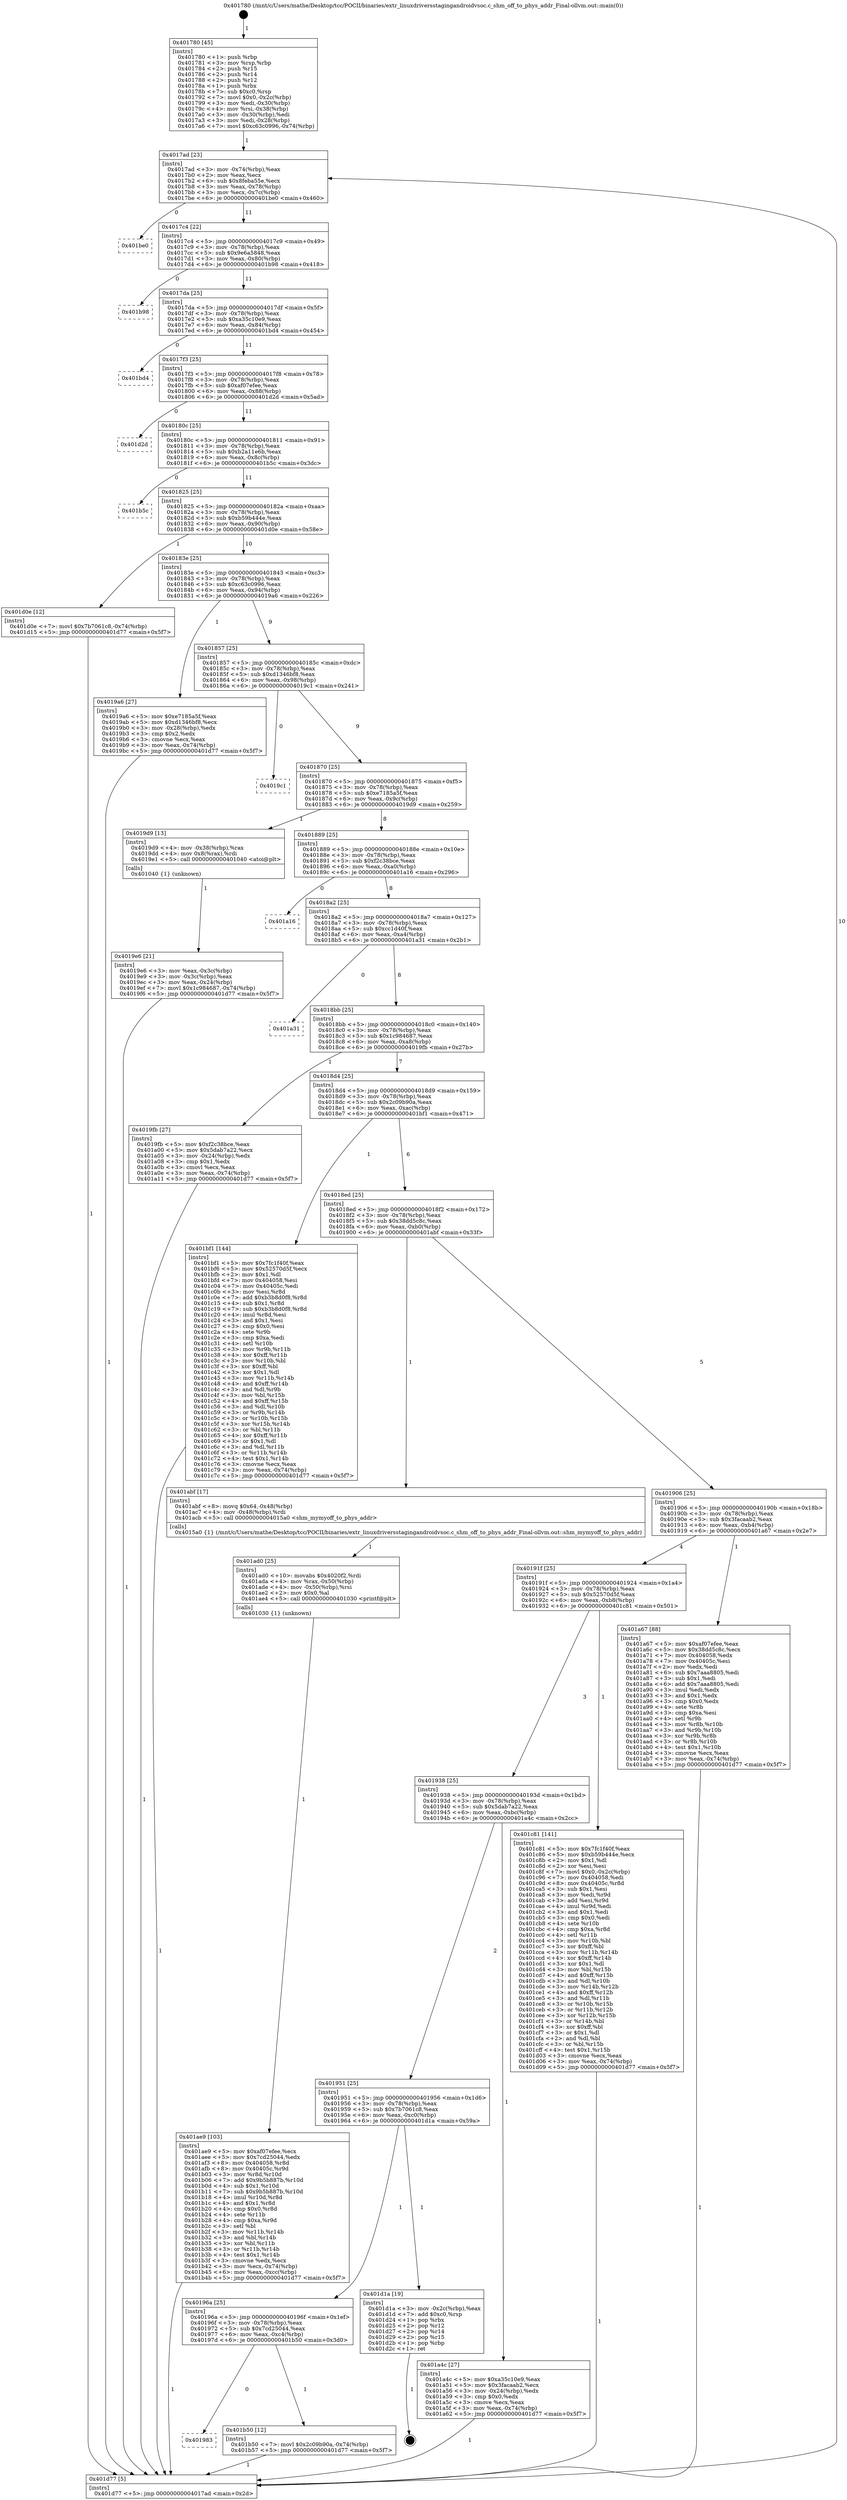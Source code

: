 digraph "0x401780" {
  label = "0x401780 (/mnt/c/Users/mathe/Desktop/tcc/POCII/binaries/extr_linuxdriversstagingandroidvsoc.c_shm_off_to_phys_addr_Final-ollvm.out::main(0))"
  labelloc = "t"
  node[shape=record]

  Entry [label="",width=0.3,height=0.3,shape=circle,fillcolor=black,style=filled]
  "0x4017ad" [label="{
     0x4017ad [23]\l
     | [instrs]\l
     &nbsp;&nbsp;0x4017ad \<+3\>: mov -0x74(%rbp),%eax\l
     &nbsp;&nbsp;0x4017b0 \<+2\>: mov %eax,%ecx\l
     &nbsp;&nbsp;0x4017b2 \<+6\>: sub $0x8feba55e,%ecx\l
     &nbsp;&nbsp;0x4017b8 \<+3\>: mov %eax,-0x78(%rbp)\l
     &nbsp;&nbsp;0x4017bb \<+3\>: mov %ecx,-0x7c(%rbp)\l
     &nbsp;&nbsp;0x4017be \<+6\>: je 0000000000401be0 \<main+0x460\>\l
  }"]
  "0x401be0" [label="{
     0x401be0\l
  }", style=dashed]
  "0x4017c4" [label="{
     0x4017c4 [22]\l
     | [instrs]\l
     &nbsp;&nbsp;0x4017c4 \<+5\>: jmp 00000000004017c9 \<main+0x49\>\l
     &nbsp;&nbsp;0x4017c9 \<+3\>: mov -0x78(%rbp),%eax\l
     &nbsp;&nbsp;0x4017cc \<+5\>: sub $0x9e6a5848,%eax\l
     &nbsp;&nbsp;0x4017d1 \<+3\>: mov %eax,-0x80(%rbp)\l
     &nbsp;&nbsp;0x4017d4 \<+6\>: je 0000000000401b98 \<main+0x418\>\l
  }"]
  Exit [label="",width=0.3,height=0.3,shape=circle,fillcolor=black,style=filled,peripheries=2]
  "0x401b98" [label="{
     0x401b98\l
  }", style=dashed]
  "0x4017da" [label="{
     0x4017da [25]\l
     | [instrs]\l
     &nbsp;&nbsp;0x4017da \<+5\>: jmp 00000000004017df \<main+0x5f\>\l
     &nbsp;&nbsp;0x4017df \<+3\>: mov -0x78(%rbp),%eax\l
     &nbsp;&nbsp;0x4017e2 \<+5\>: sub $0xa35c10e9,%eax\l
     &nbsp;&nbsp;0x4017e7 \<+6\>: mov %eax,-0x84(%rbp)\l
     &nbsp;&nbsp;0x4017ed \<+6\>: je 0000000000401bd4 \<main+0x454\>\l
  }"]
  "0x401983" [label="{
     0x401983\l
  }", style=dashed]
  "0x401bd4" [label="{
     0x401bd4\l
  }", style=dashed]
  "0x4017f3" [label="{
     0x4017f3 [25]\l
     | [instrs]\l
     &nbsp;&nbsp;0x4017f3 \<+5\>: jmp 00000000004017f8 \<main+0x78\>\l
     &nbsp;&nbsp;0x4017f8 \<+3\>: mov -0x78(%rbp),%eax\l
     &nbsp;&nbsp;0x4017fb \<+5\>: sub $0xaf07efee,%eax\l
     &nbsp;&nbsp;0x401800 \<+6\>: mov %eax,-0x88(%rbp)\l
     &nbsp;&nbsp;0x401806 \<+6\>: je 0000000000401d2d \<main+0x5ad\>\l
  }"]
  "0x401b50" [label="{
     0x401b50 [12]\l
     | [instrs]\l
     &nbsp;&nbsp;0x401b50 \<+7\>: movl $0x2c09b90a,-0x74(%rbp)\l
     &nbsp;&nbsp;0x401b57 \<+5\>: jmp 0000000000401d77 \<main+0x5f7\>\l
  }"]
  "0x401d2d" [label="{
     0x401d2d\l
  }", style=dashed]
  "0x40180c" [label="{
     0x40180c [25]\l
     | [instrs]\l
     &nbsp;&nbsp;0x40180c \<+5\>: jmp 0000000000401811 \<main+0x91\>\l
     &nbsp;&nbsp;0x401811 \<+3\>: mov -0x78(%rbp),%eax\l
     &nbsp;&nbsp;0x401814 \<+5\>: sub $0xb2a11e6b,%eax\l
     &nbsp;&nbsp;0x401819 \<+6\>: mov %eax,-0x8c(%rbp)\l
     &nbsp;&nbsp;0x40181f \<+6\>: je 0000000000401b5c \<main+0x3dc\>\l
  }"]
  "0x40196a" [label="{
     0x40196a [25]\l
     | [instrs]\l
     &nbsp;&nbsp;0x40196a \<+5\>: jmp 000000000040196f \<main+0x1ef\>\l
     &nbsp;&nbsp;0x40196f \<+3\>: mov -0x78(%rbp),%eax\l
     &nbsp;&nbsp;0x401972 \<+5\>: sub $0x7cd25044,%eax\l
     &nbsp;&nbsp;0x401977 \<+6\>: mov %eax,-0xc4(%rbp)\l
     &nbsp;&nbsp;0x40197d \<+6\>: je 0000000000401b50 \<main+0x3d0\>\l
  }"]
  "0x401b5c" [label="{
     0x401b5c\l
  }", style=dashed]
  "0x401825" [label="{
     0x401825 [25]\l
     | [instrs]\l
     &nbsp;&nbsp;0x401825 \<+5\>: jmp 000000000040182a \<main+0xaa\>\l
     &nbsp;&nbsp;0x40182a \<+3\>: mov -0x78(%rbp),%eax\l
     &nbsp;&nbsp;0x40182d \<+5\>: sub $0xb59b444e,%eax\l
     &nbsp;&nbsp;0x401832 \<+6\>: mov %eax,-0x90(%rbp)\l
     &nbsp;&nbsp;0x401838 \<+6\>: je 0000000000401d0e \<main+0x58e\>\l
  }"]
  "0x401d1a" [label="{
     0x401d1a [19]\l
     | [instrs]\l
     &nbsp;&nbsp;0x401d1a \<+3\>: mov -0x2c(%rbp),%eax\l
     &nbsp;&nbsp;0x401d1d \<+7\>: add $0xc0,%rsp\l
     &nbsp;&nbsp;0x401d24 \<+1\>: pop %rbx\l
     &nbsp;&nbsp;0x401d25 \<+2\>: pop %r12\l
     &nbsp;&nbsp;0x401d27 \<+2\>: pop %r14\l
     &nbsp;&nbsp;0x401d29 \<+2\>: pop %r15\l
     &nbsp;&nbsp;0x401d2b \<+1\>: pop %rbp\l
     &nbsp;&nbsp;0x401d2c \<+1\>: ret\l
  }"]
  "0x401d0e" [label="{
     0x401d0e [12]\l
     | [instrs]\l
     &nbsp;&nbsp;0x401d0e \<+7\>: movl $0x7b7061c8,-0x74(%rbp)\l
     &nbsp;&nbsp;0x401d15 \<+5\>: jmp 0000000000401d77 \<main+0x5f7\>\l
  }"]
  "0x40183e" [label="{
     0x40183e [25]\l
     | [instrs]\l
     &nbsp;&nbsp;0x40183e \<+5\>: jmp 0000000000401843 \<main+0xc3\>\l
     &nbsp;&nbsp;0x401843 \<+3\>: mov -0x78(%rbp),%eax\l
     &nbsp;&nbsp;0x401846 \<+5\>: sub $0xc63c0996,%eax\l
     &nbsp;&nbsp;0x40184b \<+6\>: mov %eax,-0x94(%rbp)\l
     &nbsp;&nbsp;0x401851 \<+6\>: je 00000000004019a6 \<main+0x226\>\l
  }"]
  "0x401ae9" [label="{
     0x401ae9 [103]\l
     | [instrs]\l
     &nbsp;&nbsp;0x401ae9 \<+5\>: mov $0xaf07efee,%ecx\l
     &nbsp;&nbsp;0x401aee \<+5\>: mov $0x7cd25044,%edx\l
     &nbsp;&nbsp;0x401af3 \<+8\>: mov 0x404058,%r8d\l
     &nbsp;&nbsp;0x401afb \<+8\>: mov 0x40405c,%r9d\l
     &nbsp;&nbsp;0x401b03 \<+3\>: mov %r8d,%r10d\l
     &nbsp;&nbsp;0x401b06 \<+7\>: add $0x9b5b887b,%r10d\l
     &nbsp;&nbsp;0x401b0d \<+4\>: sub $0x1,%r10d\l
     &nbsp;&nbsp;0x401b11 \<+7\>: sub $0x9b5b887b,%r10d\l
     &nbsp;&nbsp;0x401b18 \<+4\>: imul %r10d,%r8d\l
     &nbsp;&nbsp;0x401b1c \<+4\>: and $0x1,%r8d\l
     &nbsp;&nbsp;0x401b20 \<+4\>: cmp $0x0,%r8d\l
     &nbsp;&nbsp;0x401b24 \<+4\>: sete %r11b\l
     &nbsp;&nbsp;0x401b28 \<+4\>: cmp $0xa,%r9d\l
     &nbsp;&nbsp;0x401b2c \<+3\>: setl %bl\l
     &nbsp;&nbsp;0x401b2f \<+3\>: mov %r11b,%r14b\l
     &nbsp;&nbsp;0x401b32 \<+3\>: and %bl,%r14b\l
     &nbsp;&nbsp;0x401b35 \<+3\>: xor %bl,%r11b\l
     &nbsp;&nbsp;0x401b38 \<+3\>: or %r11b,%r14b\l
     &nbsp;&nbsp;0x401b3b \<+4\>: test $0x1,%r14b\l
     &nbsp;&nbsp;0x401b3f \<+3\>: cmovne %edx,%ecx\l
     &nbsp;&nbsp;0x401b42 \<+3\>: mov %ecx,-0x74(%rbp)\l
     &nbsp;&nbsp;0x401b45 \<+6\>: mov %eax,-0xcc(%rbp)\l
     &nbsp;&nbsp;0x401b4b \<+5\>: jmp 0000000000401d77 \<main+0x5f7\>\l
  }"]
  "0x4019a6" [label="{
     0x4019a6 [27]\l
     | [instrs]\l
     &nbsp;&nbsp;0x4019a6 \<+5\>: mov $0xe7185a5f,%eax\l
     &nbsp;&nbsp;0x4019ab \<+5\>: mov $0xd1346bf8,%ecx\l
     &nbsp;&nbsp;0x4019b0 \<+3\>: mov -0x28(%rbp),%edx\l
     &nbsp;&nbsp;0x4019b3 \<+3\>: cmp $0x2,%edx\l
     &nbsp;&nbsp;0x4019b6 \<+3\>: cmovne %ecx,%eax\l
     &nbsp;&nbsp;0x4019b9 \<+3\>: mov %eax,-0x74(%rbp)\l
     &nbsp;&nbsp;0x4019bc \<+5\>: jmp 0000000000401d77 \<main+0x5f7\>\l
  }"]
  "0x401857" [label="{
     0x401857 [25]\l
     | [instrs]\l
     &nbsp;&nbsp;0x401857 \<+5\>: jmp 000000000040185c \<main+0xdc\>\l
     &nbsp;&nbsp;0x40185c \<+3\>: mov -0x78(%rbp),%eax\l
     &nbsp;&nbsp;0x40185f \<+5\>: sub $0xd1346bf8,%eax\l
     &nbsp;&nbsp;0x401864 \<+6\>: mov %eax,-0x98(%rbp)\l
     &nbsp;&nbsp;0x40186a \<+6\>: je 00000000004019c1 \<main+0x241\>\l
  }"]
  "0x401d77" [label="{
     0x401d77 [5]\l
     | [instrs]\l
     &nbsp;&nbsp;0x401d77 \<+5\>: jmp 00000000004017ad \<main+0x2d\>\l
  }"]
  "0x401780" [label="{
     0x401780 [45]\l
     | [instrs]\l
     &nbsp;&nbsp;0x401780 \<+1\>: push %rbp\l
     &nbsp;&nbsp;0x401781 \<+3\>: mov %rsp,%rbp\l
     &nbsp;&nbsp;0x401784 \<+2\>: push %r15\l
     &nbsp;&nbsp;0x401786 \<+2\>: push %r14\l
     &nbsp;&nbsp;0x401788 \<+2\>: push %r12\l
     &nbsp;&nbsp;0x40178a \<+1\>: push %rbx\l
     &nbsp;&nbsp;0x40178b \<+7\>: sub $0xc0,%rsp\l
     &nbsp;&nbsp;0x401792 \<+7\>: movl $0x0,-0x2c(%rbp)\l
     &nbsp;&nbsp;0x401799 \<+3\>: mov %edi,-0x30(%rbp)\l
     &nbsp;&nbsp;0x40179c \<+4\>: mov %rsi,-0x38(%rbp)\l
     &nbsp;&nbsp;0x4017a0 \<+3\>: mov -0x30(%rbp),%edi\l
     &nbsp;&nbsp;0x4017a3 \<+3\>: mov %edi,-0x28(%rbp)\l
     &nbsp;&nbsp;0x4017a6 \<+7\>: movl $0xc63c0996,-0x74(%rbp)\l
  }"]
  "0x401ad0" [label="{
     0x401ad0 [25]\l
     | [instrs]\l
     &nbsp;&nbsp;0x401ad0 \<+10\>: movabs $0x4020f2,%rdi\l
     &nbsp;&nbsp;0x401ada \<+4\>: mov %rax,-0x50(%rbp)\l
     &nbsp;&nbsp;0x401ade \<+4\>: mov -0x50(%rbp),%rsi\l
     &nbsp;&nbsp;0x401ae2 \<+2\>: mov $0x0,%al\l
     &nbsp;&nbsp;0x401ae4 \<+5\>: call 0000000000401030 \<printf@plt\>\l
     | [calls]\l
     &nbsp;&nbsp;0x401030 \{1\} (unknown)\l
  }"]
  "0x4019c1" [label="{
     0x4019c1\l
  }", style=dashed]
  "0x401870" [label="{
     0x401870 [25]\l
     | [instrs]\l
     &nbsp;&nbsp;0x401870 \<+5\>: jmp 0000000000401875 \<main+0xf5\>\l
     &nbsp;&nbsp;0x401875 \<+3\>: mov -0x78(%rbp),%eax\l
     &nbsp;&nbsp;0x401878 \<+5\>: sub $0xe7185a5f,%eax\l
     &nbsp;&nbsp;0x40187d \<+6\>: mov %eax,-0x9c(%rbp)\l
     &nbsp;&nbsp;0x401883 \<+6\>: je 00000000004019d9 \<main+0x259\>\l
  }"]
  "0x401951" [label="{
     0x401951 [25]\l
     | [instrs]\l
     &nbsp;&nbsp;0x401951 \<+5\>: jmp 0000000000401956 \<main+0x1d6\>\l
     &nbsp;&nbsp;0x401956 \<+3\>: mov -0x78(%rbp),%eax\l
     &nbsp;&nbsp;0x401959 \<+5\>: sub $0x7b7061c8,%eax\l
     &nbsp;&nbsp;0x40195e \<+6\>: mov %eax,-0xc0(%rbp)\l
     &nbsp;&nbsp;0x401964 \<+6\>: je 0000000000401d1a \<main+0x59a\>\l
  }"]
  "0x4019d9" [label="{
     0x4019d9 [13]\l
     | [instrs]\l
     &nbsp;&nbsp;0x4019d9 \<+4\>: mov -0x38(%rbp),%rax\l
     &nbsp;&nbsp;0x4019dd \<+4\>: mov 0x8(%rax),%rdi\l
     &nbsp;&nbsp;0x4019e1 \<+5\>: call 0000000000401040 \<atoi@plt\>\l
     | [calls]\l
     &nbsp;&nbsp;0x401040 \{1\} (unknown)\l
  }"]
  "0x401889" [label="{
     0x401889 [25]\l
     | [instrs]\l
     &nbsp;&nbsp;0x401889 \<+5\>: jmp 000000000040188e \<main+0x10e\>\l
     &nbsp;&nbsp;0x40188e \<+3\>: mov -0x78(%rbp),%eax\l
     &nbsp;&nbsp;0x401891 \<+5\>: sub $0xf2c38bce,%eax\l
     &nbsp;&nbsp;0x401896 \<+6\>: mov %eax,-0xa0(%rbp)\l
     &nbsp;&nbsp;0x40189c \<+6\>: je 0000000000401a16 \<main+0x296\>\l
  }"]
  "0x4019e6" [label="{
     0x4019e6 [21]\l
     | [instrs]\l
     &nbsp;&nbsp;0x4019e6 \<+3\>: mov %eax,-0x3c(%rbp)\l
     &nbsp;&nbsp;0x4019e9 \<+3\>: mov -0x3c(%rbp),%eax\l
     &nbsp;&nbsp;0x4019ec \<+3\>: mov %eax,-0x24(%rbp)\l
     &nbsp;&nbsp;0x4019ef \<+7\>: movl $0x1c984687,-0x74(%rbp)\l
     &nbsp;&nbsp;0x4019f6 \<+5\>: jmp 0000000000401d77 \<main+0x5f7\>\l
  }"]
  "0x401a4c" [label="{
     0x401a4c [27]\l
     | [instrs]\l
     &nbsp;&nbsp;0x401a4c \<+5\>: mov $0xa35c10e9,%eax\l
     &nbsp;&nbsp;0x401a51 \<+5\>: mov $0x3facaab2,%ecx\l
     &nbsp;&nbsp;0x401a56 \<+3\>: mov -0x24(%rbp),%edx\l
     &nbsp;&nbsp;0x401a59 \<+3\>: cmp $0x0,%edx\l
     &nbsp;&nbsp;0x401a5c \<+3\>: cmove %ecx,%eax\l
     &nbsp;&nbsp;0x401a5f \<+3\>: mov %eax,-0x74(%rbp)\l
     &nbsp;&nbsp;0x401a62 \<+5\>: jmp 0000000000401d77 \<main+0x5f7\>\l
  }"]
  "0x401a16" [label="{
     0x401a16\l
  }", style=dashed]
  "0x4018a2" [label="{
     0x4018a2 [25]\l
     | [instrs]\l
     &nbsp;&nbsp;0x4018a2 \<+5\>: jmp 00000000004018a7 \<main+0x127\>\l
     &nbsp;&nbsp;0x4018a7 \<+3\>: mov -0x78(%rbp),%eax\l
     &nbsp;&nbsp;0x4018aa \<+5\>: sub $0xcc1d40f,%eax\l
     &nbsp;&nbsp;0x4018af \<+6\>: mov %eax,-0xa4(%rbp)\l
     &nbsp;&nbsp;0x4018b5 \<+6\>: je 0000000000401a31 \<main+0x2b1\>\l
  }"]
  "0x401938" [label="{
     0x401938 [25]\l
     | [instrs]\l
     &nbsp;&nbsp;0x401938 \<+5\>: jmp 000000000040193d \<main+0x1bd\>\l
     &nbsp;&nbsp;0x40193d \<+3\>: mov -0x78(%rbp),%eax\l
     &nbsp;&nbsp;0x401940 \<+5\>: sub $0x5dab7a22,%eax\l
     &nbsp;&nbsp;0x401945 \<+6\>: mov %eax,-0xbc(%rbp)\l
     &nbsp;&nbsp;0x40194b \<+6\>: je 0000000000401a4c \<main+0x2cc\>\l
  }"]
  "0x401a31" [label="{
     0x401a31\l
  }", style=dashed]
  "0x4018bb" [label="{
     0x4018bb [25]\l
     | [instrs]\l
     &nbsp;&nbsp;0x4018bb \<+5\>: jmp 00000000004018c0 \<main+0x140\>\l
     &nbsp;&nbsp;0x4018c0 \<+3\>: mov -0x78(%rbp),%eax\l
     &nbsp;&nbsp;0x4018c3 \<+5\>: sub $0x1c984687,%eax\l
     &nbsp;&nbsp;0x4018c8 \<+6\>: mov %eax,-0xa8(%rbp)\l
     &nbsp;&nbsp;0x4018ce \<+6\>: je 00000000004019fb \<main+0x27b\>\l
  }"]
  "0x401c81" [label="{
     0x401c81 [141]\l
     | [instrs]\l
     &nbsp;&nbsp;0x401c81 \<+5\>: mov $0x7fc1f40f,%eax\l
     &nbsp;&nbsp;0x401c86 \<+5\>: mov $0xb59b444e,%ecx\l
     &nbsp;&nbsp;0x401c8b \<+2\>: mov $0x1,%dl\l
     &nbsp;&nbsp;0x401c8d \<+2\>: xor %esi,%esi\l
     &nbsp;&nbsp;0x401c8f \<+7\>: movl $0x0,-0x2c(%rbp)\l
     &nbsp;&nbsp;0x401c96 \<+7\>: mov 0x404058,%edi\l
     &nbsp;&nbsp;0x401c9d \<+8\>: mov 0x40405c,%r8d\l
     &nbsp;&nbsp;0x401ca5 \<+3\>: sub $0x1,%esi\l
     &nbsp;&nbsp;0x401ca8 \<+3\>: mov %edi,%r9d\l
     &nbsp;&nbsp;0x401cab \<+3\>: add %esi,%r9d\l
     &nbsp;&nbsp;0x401cae \<+4\>: imul %r9d,%edi\l
     &nbsp;&nbsp;0x401cb2 \<+3\>: and $0x1,%edi\l
     &nbsp;&nbsp;0x401cb5 \<+3\>: cmp $0x0,%edi\l
     &nbsp;&nbsp;0x401cb8 \<+4\>: sete %r10b\l
     &nbsp;&nbsp;0x401cbc \<+4\>: cmp $0xa,%r8d\l
     &nbsp;&nbsp;0x401cc0 \<+4\>: setl %r11b\l
     &nbsp;&nbsp;0x401cc4 \<+3\>: mov %r10b,%bl\l
     &nbsp;&nbsp;0x401cc7 \<+3\>: xor $0xff,%bl\l
     &nbsp;&nbsp;0x401cca \<+3\>: mov %r11b,%r14b\l
     &nbsp;&nbsp;0x401ccd \<+4\>: xor $0xff,%r14b\l
     &nbsp;&nbsp;0x401cd1 \<+3\>: xor $0x1,%dl\l
     &nbsp;&nbsp;0x401cd4 \<+3\>: mov %bl,%r15b\l
     &nbsp;&nbsp;0x401cd7 \<+4\>: and $0xff,%r15b\l
     &nbsp;&nbsp;0x401cdb \<+3\>: and %dl,%r10b\l
     &nbsp;&nbsp;0x401cde \<+3\>: mov %r14b,%r12b\l
     &nbsp;&nbsp;0x401ce1 \<+4\>: and $0xff,%r12b\l
     &nbsp;&nbsp;0x401ce5 \<+3\>: and %dl,%r11b\l
     &nbsp;&nbsp;0x401ce8 \<+3\>: or %r10b,%r15b\l
     &nbsp;&nbsp;0x401ceb \<+3\>: or %r11b,%r12b\l
     &nbsp;&nbsp;0x401cee \<+3\>: xor %r12b,%r15b\l
     &nbsp;&nbsp;0x401cf1 \<+3\>: or %r14b,%bl\l
     &nbsp;&nbsp;0x401cf4 \<+3\>: xor $0xff,%bl\l
     &nbsp;&nbsp;0x401cf7 \<+3\>: or $0x1,%dl\l
     &nbsp;&nbsp;0x401cfa \<+2\>: and %dl,%bl\l
     &nbsp;&nbsp;0x401cfc \<+3\>: or %bl,%r15b\l
     &nbsp;&nbsp;0x401cff \<+4\>: test $0x1,%r15b\l
     &nbsp;&nbsp;0x401d03 \<+3\>: cmovne %ecx,%eax\l
     &nbsp;&nbsp;0x401d06 \<+3\>: mov %eax,-0x74(%rbp)\l
     &nbsp;&nbsp;0x401d09 \<+5\>: jmp 0000000000401d77 \<main+0x5f7\>\l
  }"]
  "0x4019fb" [label="{
     0x4019fb [27]\l
     | [instrs]\l
     &nbsp;&nbsp;0x4019fb \<+5\>: mov $0xf2c38bce,%eax\l
     &nbsp;&nbsp;0x401a00 \<+5\>: mov $0x5dab7a22,%ecx\l
     &nbsp;&nbsp;0x401a05 \<+3\>: mov -0x24(%rbp),%edx\l
     &nbsp;&nbsp;0x401a08 \<+3\>: cmp $0x1,%edx\l
     &nbsp;&nbsp;0x401a0b \<+3\>: cmovl %ecx,%eax\l
     &nbsp;&nbsp;0x401a0e \<+3\>: mov %eax,-0x74(%rbp)\l
     &nbsp;&nbsp;0x401a11 \<+5\>: jmp 0000000000401d77 \<main+0x5f7\>\l
  }"]
  "0x4018d4" [label="{
     0x4018d4 [25]\l
     | [instrs]\l
     &nbsp;&nbsp;0x4018d4 \<+5\>: jmp 00000000004018d9 \<main+0x159\>\l
     &nbsp;&nbsp;0x4018d9 \<+3\>: mov -0x78(%rbp),%eax\l
     &nbsp;&nbsp;0x4018dc \<+5\>: sub $0x2c09b90a,%eax\l
     &nbsp;&nbsp;0x4018e1 \<+6\>: mov %eax,-0xac(%rbp)\l
     &nbsp;&nbsp;0x4018e7 \<+6\>: je 0000000000401bf1 \<main+0x471\>\l
  }"]
  "0x40191f" [label="{
     0x40191f [25]\l
     | [instrs]\l
     &nbsp;&nbsp;0x40191f \<+5\>: jmp 0000000000401924 \<main+0x1a4\>\l
     &nbsp;&nbsp;0x401924 \<+3\>: mov -0x78(%rbp),%eax\l
     &nbsp;&nbsp;0x401927 \<+5\>: sub $0x52570d5f,%eax\l
     &nbsp;&nbsp;0x40192c \<+6\>: mov %eax,-0xb8(%rbp)\l
     &nbsp;&nbsp;0x401932 \<+6\>: je 0000000000401c81 \<main+0x501\>\l
  }"]
  "0x401bf1" [label="{
     0x401bf1 [144]\l
     | [instrs]\l
     &nbsp;&nbsp;0x401bf1 \<+5\>: mov $0x7fc1f40f,%eax\l
     &nbsp;&nbsp;0x401bf6 \<+5\>: mov $0x52570d5f,%ecx\l
     &nbsp;&nbsp;0x401bfb \<+2\>: mov $0x1,%dl\l
     &nbsp;&nbsp;0x401bfd \<+7\>: mov 0x404058,%esi\l
     &nbsp;&nbsp;0x401c04 \<+7\>: mov 0x40405c,%edi\l
     &nbsp;&nbsp;0x401c0b \<+3\>: mov %esi,%r8d\l
     &nbsp;&nbsp;0x401c0e \<+7\>: add $0xb3b8d0f8,%r8d\l
     &nbsp;&nbsp;0x401c15 \<+4\>: sub $0x1,%r8d\l
     &nbsp;&nbsp;0x401c19 \<+7\>: sub $0xb3b8d0f8,%r8d\l
     &nbsp;&nbsp;0x401c20 \<+4\>: imul %r8d,%esi\l
     &nbsp;&nbsp;0x401c24 \<+3\>: and $0x1,%esi\l
     &nbsp;&nbsp;0x401c27 \<+3\>: cmp $0x0,%esi\l
     &nbsp;&nbsp;0x401c2a \<+4\>: sete %r9b\l
     &nbsp;&nbsp;0x401c2e \<+3\>: cmp $0xa,%edi\l
     &nbsp;&nbsp;0x401c31 \<+4\>: setl %r10b\l
     &nbsp;&nbsp;0x401c35 \<+3\>: mov %r9b,%r11b\l
     &nbsp;&nbsp;0x401c38 \<+4\>: xor $0xff,%r11b\l
     &nbsp;&nbsp;0x401c3c \<+3\>: mov %r10b,%bl\l
     &nbsp;&nbsp;0x401c3f \<+3\>: xor $0xff,%bl\l
     &nbsp;&nbsp;0x401c42 \<+3\>: xor $0x1,%dl\l
     &nbsp;&nbsp;0x401c45 \<+3\>: mov %r11b,%r14b\l
     &nbsp;&nbsp;0x401c48 \<+4\>: and $0xff,%r14b\l
     &nbsp;&nbsp;0x401c4c \<+3\>: and %dl,%r9b\l
     &nbsp;&nbsp;0x401c4f \<+3\>: mov %bl,%r15b\l
     &nbsp;&nbsp;0x401c52 \<+4\>: and $0xff,%r15b\l
     &nbsp;&nbsp;0x401c56 \<+3\>: and %dl,%r10b\l
     &nbsp;&nbsp;0x401c59 \<+3\>: or %r9b,%r14b\l
     &nbsp;&nbsp;0x401c5c \<+3\>: or %r10b,%r15b\l
     &nbsp;&nbsp;0x401c5f \<+3\>: xor %r15b,%r14b\l
     &nbsp;&nbsp;0x401c62 \<+3\>: or %bl,%r11b\l
     &nbsp;&nbsp;0x401c65 \<+4\>: xor $0xff,%r11b\l
     &nbsp;&nbsp;0x401c69 \<+3\>: or $0x1,%dl\l
     &nbsp;&nbsp;0x401c6c \<+3\>: and %dl,%r11b\l
     &nbsp;&nbsp;0x401c6f \<+3\>: or %r11b,%r14b\l
     &nbsp;&nbsp;0x401c72 \<+4\>: test $0x1,%r14b\l
     &nbsp;&nbsp;0x401c76 \<+3\>: cmovne %ecx,%eax\l
     &nbsp;&nbsp;0x401c79 \<+3\>: mov %eax,-0x74(%rbp)\l
     &nbsp;&nbsp;0x401c7c \<+5\>: jmp 0000000000401d77 \<main+0x5f7\>\l
  }"]
  "0x4018ed" [label="{
     0x4018ed [25]\l
     | [instrs]\l
     &nbsp;&nbsp;0x4018ed \<+5\>: jmp 00000000004018f2 \<main+0x172\>\l
     &nbsp;&nbsp;0x4018f2 \<+3\>: mov -0x78(%rbp),%eax\l
     &nbsp;&nbsp;0x4018f5 \<+5\>: sub $0x38dd5c8c,%eax\l
     &nbsp;&nbsp;0x4018fa \<+6\>: mov %eax,-0xb0(%rbp)\l
     &nbsp;&nbsp;0x401900 \<+6\>: je 0000000000401abf \<main+0x33f\>\l
  }"]
  "0x401a67" [label="{
     0x401a67 [88]\l
     | [instrs]\l
     &nbsp;&nbsp;0x401a67 \<+5\>: mov $0xaf07efee,%eax\l
     &nbsp;&nbsp;0x401a6c \<+5\>: mov $0x38dd5c8c,%ecx\l
     &nbsp;&nbsp;0x401a71 \<+7\>: mov 0x404058,%edx\l
     &nbsp;&nbsp;0x401a78 \<+7\>: mov 0x40405c,%esi\l
     &nbsp;&nbsp;0x401a7f \<+2\>: mov %edx,%edi\l
     &nbsp;&nbsp;0x401a81 \<+6\>: sub $0x7aaa8805,%edi\l
     &nbsp;&nbsp;0x401a87 \<+3\>: sub $0x1,%edi\l
     &nbsp;&nbsp;0x401a8a \<+6\>: add $0x7aaa8805,%edi\l
     &nbsp;&nbsp;0x401a90 \<+3\>: imul %edi,%edx\l
     &nbsp;&nbsp;0x401a93 \<+3\>: and $0x1,%edx\l
     &nbsp;&nbsp;0x401a96 \<+3\>: cmp $0x0,%edx\l
     &nbsp;&nbsp;0x401a99 \<+4\>: sete %r8b\l
     &nbsp;&nbsp;0x401a9d \<+3\>: cmp $0xa,%esi\l
     &nbsp;&nbsp;0x401aa0 \<+4\>: setl %r9b\l
     &nbsp;&nbsp;0x401aa4 \<+3\>: mov %r8b,%r10b\l
     &nbsp;&nbsp;0x401aa7 \<+3\>: and %r9b,%r10b\l
     &nbsp;&nbsp;0x401aaa \<+3\>: xor %r9b,%r8b\l
     &nbsp;&nbsp;0x401aad \<+3\>: or %r8b,%r10b\l
     &nbsp;&nbsp;0x401ab0 \<+4\>: test $0x1,%r10b\l
     &nbsp;&nbsp;0x401ab4 \<+3\>: cmovne %ecx,%eax\l
     &nbsp;&nbsp;0x401ab7 \<+3\>: mov %eax,-0x74(%rbp)\l
     &nbsp;&nbsp;0x401aba \<+5\>: jmp 0000000000401d77 \<main+0x5f7\>\l
  }"]
  "0x401abf" [label="{
     0x401abf [17]\l
     | [instrs]\l
     &nbsp;&nbsp;0x401abf \<+8\>: movq $0x64,-0x48(%rbp)\l
     &nbsp;&nbsp;0x401ac7 \<+4\>: mov -0x48(%rbp),%rdi\l
     &nbsp;&nbsp;0x401acb \<+5\>: call 00000000004015a0 \<shm_mymyoff_to_phys_addr\>\l
     | [calls]\l
     &nbsp;&nbsp;0x4015a0 \{1\} (/mnt/c/Users/mathe/Desktop/tcc/POCII/binaries/extr_linuxdriversstagingandroidvsoc.c_shm_off_to_phys_addr_Final-ollvm.out::shm_mymyoff_to_phys_addr)\l
  }"]
  "0x401906" [label="{
     0x401906 [25]\l
     | [instrs]\l
     &nbsp;&nbsp;0x401906 \<+5\>: jmp 000000000040190b \<main+0x18b\>\l
     &nbsp;&nbsp;0x40190b \<+3\>: mov -0x78(%rbp),%eax\l
     &nbsp;&nbsp;0x40190e \<+5\>: sub $0x3facaab2,%eax\l
     &nbsp;&nbsp;0x401913 \<+6\>: mov %eax,-0xb4(%rbp)\l
     &nbsp;&nbsp;0x401919 \<+6\>: je 0000000000401a67 \<main+0x2e7\>\l
  }"]
  Entry -> "0x401780" [label=" 1"]
  "0x4017ad" -> "0x401be0" [label=" 0"]
  "0x4017ad" -> "0x4017c4" [label=" 11"]
  "0x401d1a" -> Exit [label=" 1"]
  "0x4017c4" -> "0x401b98" [label=" 0"]
  "0x4017c4" -> "0x4017da" [label=" 11"]
  "0x401d0e" -> "0x401d77" [label=" 1"]
  "0x4017da" -> "0x401bd4" [label=" 0"]
  "0x4017da" -> "0x4017f3" [label=" 11"]
  "0x401c81" -> "0x401d77" [label=" 1"]
  "0x4017f3" -> "0x401d2d" [label=" 0"]
  "0x4017f3" -> "0x40180c" [label=" 11"]
  "0x401bf1" -> "0x401d77" [label=" 1"]
  "0x40180c" -> "0x401b5c" [label=" 0"]
  "0x40180c" -> "0x401825" [label=" 11"]
  "0x40196a" -> "0x401983" [label=" 0"]
  "0x401825" -> "0x401d0e" [label=" 1"]
  "0x401825" -> "0x40183e" [label=" 10"]
  "0x40196a" -> "0x401b50" [label=" 1"]
  "0x40183e" -> "0x4019a6" [label=" 1"]
  "0x40183e" -> "0x401857" [label=" 9"]
  "0x4019a6" -> "0x401d77" [label=" 1"]
  "0x401780" -> "0x4017ad" [label=" 1"]
  "0x401d77" -> "0x4017ad" [label=" 10"]
  "0x401951" -> "0x40196a" [label=" 1"]
  "0x401857" -> "0x4019c1" [label=" 0"]
  "0x401857" -> "0x401870" [label=" 9"]
  "0x401951" -> "0x401d1a" [label=" 1"]
  "0x401870" -> "0x4019d9" [label=" 1"]
  "0x401870" -> "0x401889" [label=" 8"]
  "0x4019d9" -> "0x4019e6" [label=" 1"]
  "0x4019e6" -> "0x401d77" [label=" 1"]
  "0x401b50" -> "0x401d77" [label=" 1"]
  "0x401889" -> "0x401a16" [label=" 0"]
  "0x401889" -> "0x4018a2" [label=" 8"]
  "0x401ae9" -> "0x401d77" [label=" 1"]
  "0x4018a2" -> "0x401a31" [label=" 0"]
  "0x4018a2" -> "0x4018bb" [label=" 8"]
  "0x401abf" -> "0x401ad0" [label=" 1"]
  "0x4018bb" -> "0x4019fb" [label=" 1"]
  "0x4018bb" -> "0x4018d4" [label=" 7"]
  "0x4019fb" -> "0x401d77" [label=" 1"]
  "0x401a67" -> "0x401d77" [label=" 1"]
  "0x4018d4" -> "0x401bf1" [label=" 1"]
  "0x4018d4" -> "0x4018ed" [label=" 6"]
  "0x401938" -> "0x401951" [label=" 2"]
  "0x4018ed" -> "0x401abf" [label=" 1"]
  "0x4018ed" -> "0x401906" [label=" 5"]
  "0x401938" -> "0x401a4c" [label=" 1"]
  "0x401906" -> "0x401a67" [label=" 1"]
  "0x401906" -> "0x40191f" [label=" 4"]
  "0x401a4c" -> "0x401d77" [label=" 1"]
  "0x40191f" -> "0x401c81" [label=" 1"]
  "0x40191f" -> "0x401938" [label=" 3"]
  "0x401ad0" -> "0x401ae9" [label=" 1"]
}
